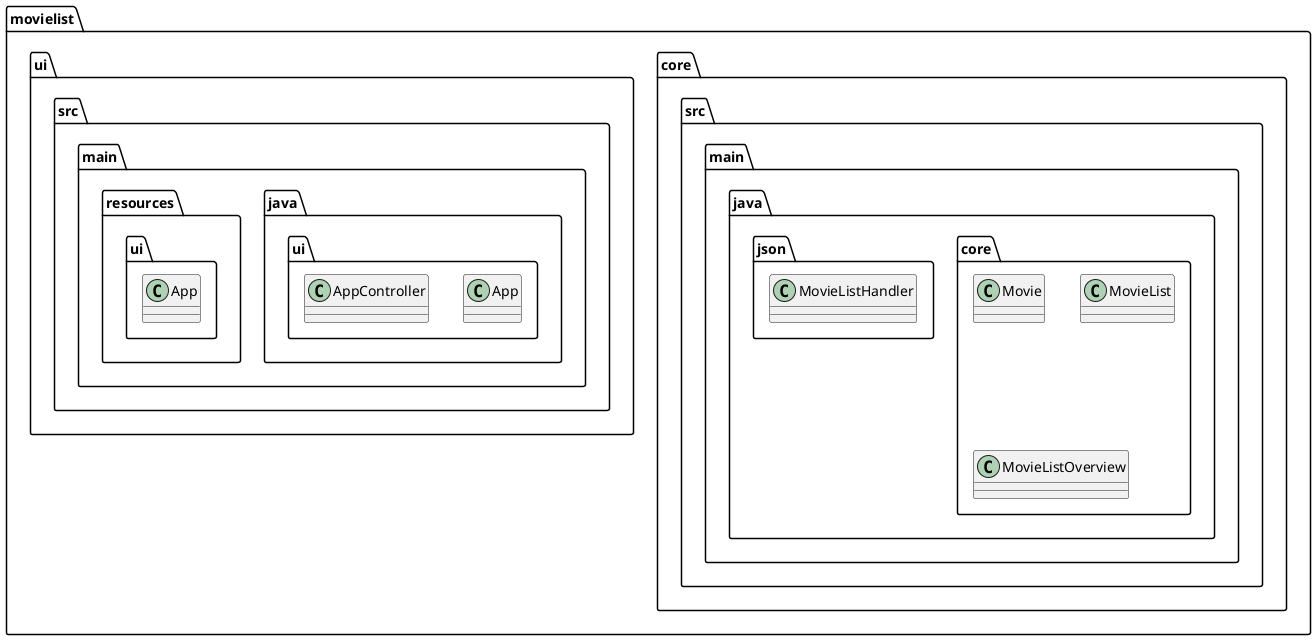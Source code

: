 @startuml Package diagram

package "movielist.core.src.main.java.core" {
  class Movie 
  class MovieList 
  class MovieListOverview 
}

package "movielist.core.src.main.java.json" {
  class MovieListHandler 
}

package "movielist.ui.src.main.java.ui" {
  class App 
  class AppController 
}

package "movielist.ui.src.main.resources.ui" {
  class App
}

@enduml


' @startuml Package diagram

' package "movielist" {
'   package "core" {
'     package "src" {
'       package "main" {
'         package "java" {
'           package "core" {
'             class Movie 
'             class MovieList 
'             class MovieListOverview 
'           }
'           package "json" {
'             class MovieListHandler 
'           }
'         }
'       }
'     }
'   }
' }

' package "ui" {
'   package "src" {
'     package "main" {
'       package "java" {
'         package "ui" {
'           class App 
'           class AppController 
'         }
'         package "resources" {
'           package "ui" {
'             class App
'           }
'         }
'         class MovieList             
'       }
'     }
'   }
' }

' @enduml

